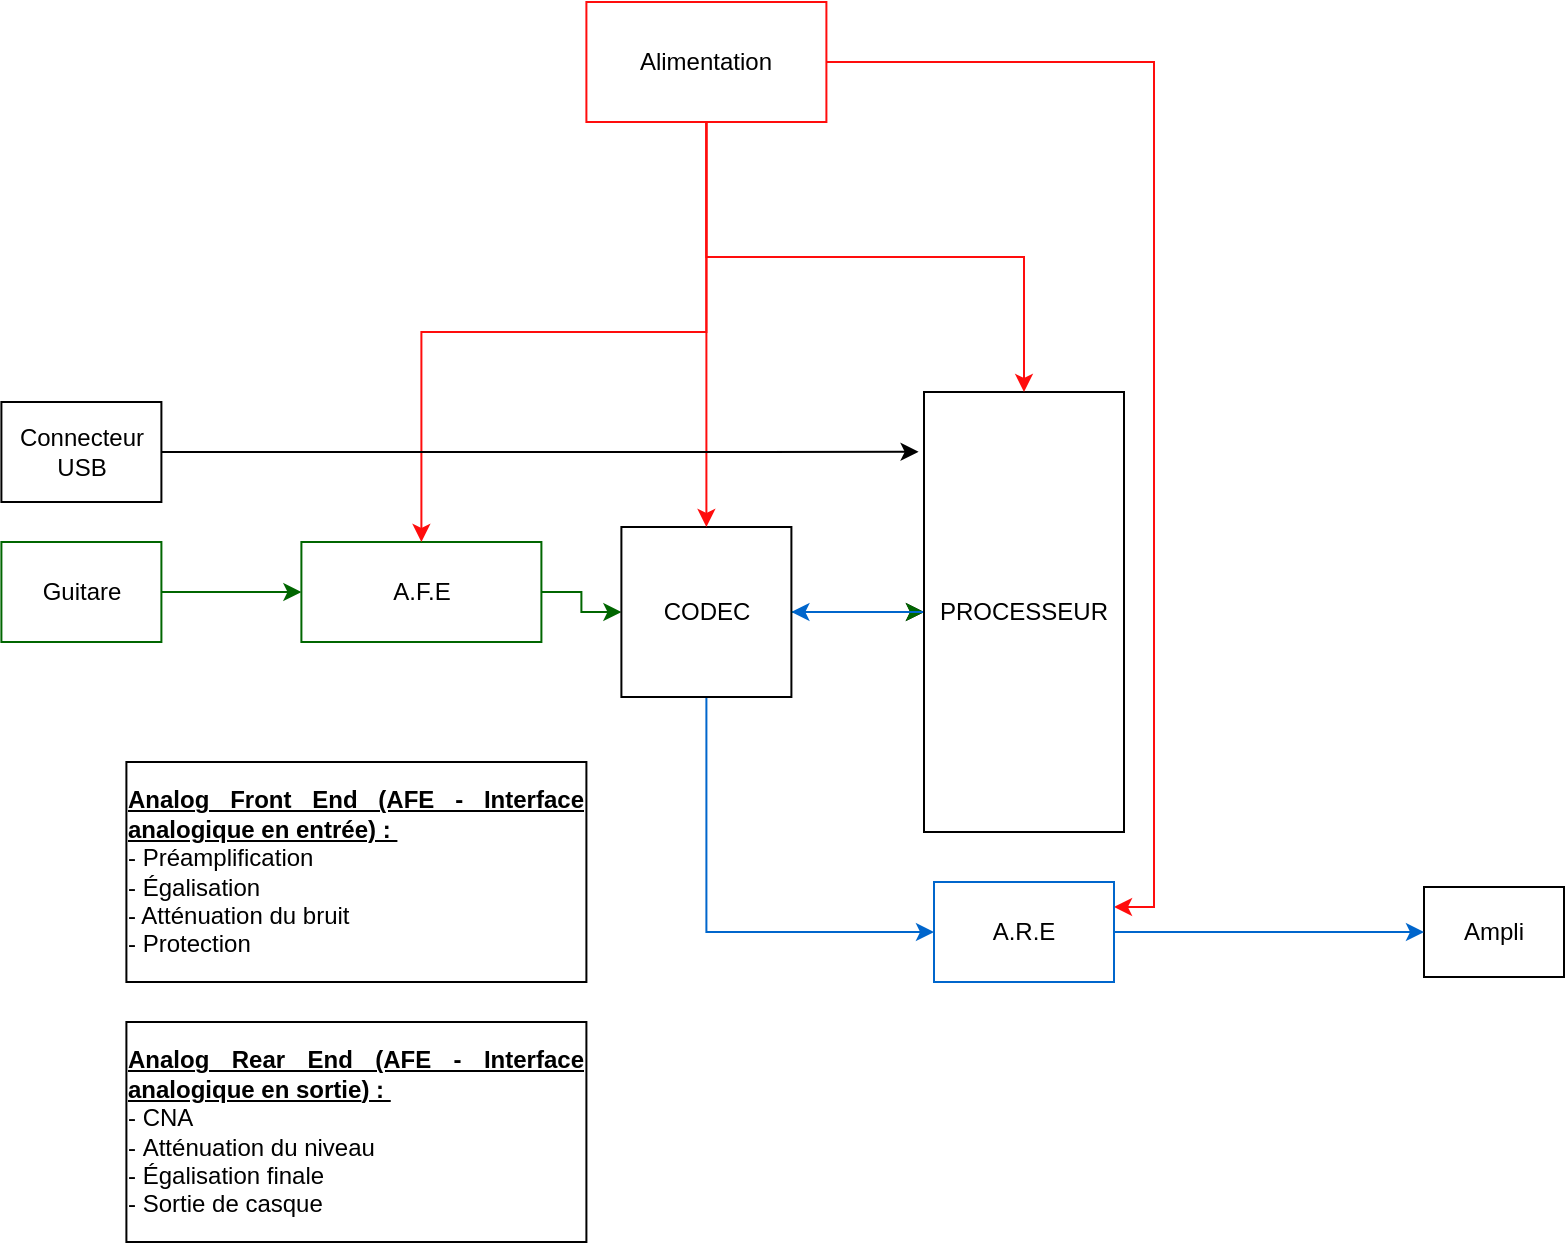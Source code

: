 <mxfile version="21.8.0" type="device">
  <diagram name="Page-1" id="Kd_KJPeFLGDZRPnEV9nV">
    <mxGraphModel dx="674" dy="1059" grid="1" gridSize="10" guides="1" tooltips="1" connect="1" arrows="1" fold="1" page="1" pageScale="1" pageWidth="827" pageHeight="1169" math="0" shadow="0">
      <root>
        <mxCell id="0" />
        <mxCell id="1" parent="0" />
        <mxCell id="NtR03TQjPqSnLgdIyQOh-21" style="edgeStyle=orthogonalEdgeStyle;rounded=0;orthogonalLoop=1;jettySize=auto;html=1;strokeColor=#006600;" parent="1" source="NtR03TQjPqSnLgdIyQOh-1" target="NtR03TQjPqSnLgdIyQOh-5" edge="1">
          <mxGeometry relative="1" as="geometry" />
        </mxCell>
        <mxCell id="NtR03TQjPqSnLgdIyQOh-1" value="Guitare" style="rounded=0;whiteSpace=wrap;html=1;strokeColor=#006600;" parent="1" vertex="1">
          <mxGeometry x="8.7" y="400" width="80" height="50" as="geometry" />
        </mxCell>
        <mxCell id="NtR03TQjPqSnLgdIyQOh-3" value="Ampli" style="rounded=0;whiteSpace=wrap;html=1;" parent="1" vertex="1">
          <mxGeometry x="720" y="572.5" width="70" height="45" as="geometry" />
        </mxCell>
        <mxCell id="NtR03TQjPqSnLgdIyQOh-38" style="edgeStyle=orthogonalEdgeStyle;rounded=0;orthogonalLoop=1;jettySize=auto;html=1;exitX=1;exitY=0.5;exitDx=0;exitDy=0;strokeColor=#006600;" parent="1" source="NtR03TQjPqSnLgdIyQOh-5" target="NtR03TQjPqSnLgdIyQOh-6" edge="1">
          <mxGeometry relative="1" as="geometry" />
        </mxCell>
        <mxCell id="NtR03TQjPqSnLgdIyQOh-5" value="A.F.E" style="rounded=0;whiteSpace=wrap;html=1;strokeColor=#006600;" parent="1" vertex="1">
          <mxGeometry x="158.7" y="400" width="120" height="50" as="geometry" />
        </mxCell>
        <mxCell id="NtR03TQjPqSnLgdIyQOh-27" style="edgeStyle=orthogonalEdgeStyle;rounded=0;orthogonalLoop=1;jettySize=auto;html=1;exitX=0.5;exitY=1;exitDx=0;exitDy=0;entryX=0;entryY=0.5;entryDx=0;entryDy=0;strokeColor=#0066CC;" parent="1" source="NtR03TQjPqSnLgdIyQOh-6" target="NtR03TQjPqSnLgdIyQOh-18" edge="1">
          <mxGeometry relative="1" as="geometry" />
        </mxCell>
        <mxCell id="NtR03TQjPqSnLgdIyQOh-40" style="edgeStyle=orthogonalEdgeStyle;rounded=0;orthogonalLoop=1;jettySize=auto;html=1;exitX=1;exitY=0.5;exitDx=0;exitDy=0;entryX=0;entryY=0.5;entryDx=0;entryDy=0;" parent="1" source="NtR03TQjPqSnLgdIyQOh-6" target="NtR03TQjPqSnLgdIyQOh-7" edge="1">
          <mxGeometry relative="1" as="geometry" />
        </mxCell>
        <mxCell id="NtR03TQjPqSnLgdIyQOh-43" value="" style="edgeStyle=orthogonalEdgeStyle;rounded=0;orthogonalLoop=1;jettySize=auto;html=1;strokeColor=#006600;" parent="1" source="NtR03TQjPqSnLgdIyQOh-6" target="NtR03TQjPqSnLgdIyQOh-7" edge="1">
          <mxGeometry relative="1" as="geometry" />
        </mxCell>
        <mxCell id="NtR03TQjPqSnLgdIyQOh-6" value="CODEC" style="whiteSpace=wrap;html=1;aspect=fixed;" parent="1" vertex="1">
          <mxGeometry x="318.7" y="392.5" width="85" height="85" as="geometry" />
        </mxCell>
        <mxCell id="NtR03TQjPqSnLgdIyQOh-44" style="edgeStyle=orthogonalEdgeStyle;rounded=0;orthogonalLoop=1;jettySize=auto;html=1;exitX=0;exitY=0.5;exitDx=0;exitDy=0;entryX=1;entryY=0.5;entryDx=0;entryDy=0;strokeColor=#0066CC;" parent="1" source="NtR03TQjPqSnLgdIyQOh-7" target="NtR03TQjPqSnLgdIyQOh-6" edge="1">
          <mxGeometry relative="1" as="geometry" />
        </mxCell>
        <mxCell id="NtR03TQjPqSnLgdIyQOh-7" value="PROCESSEUR" style="whiteSpace=wrap;html=1;imageAspect=0;" parent="1" vertex="1">
          <mxGeometry x="470" y="325" width="100" height="220" as="geometry" />
        </mxCell>
        <mxCell id="NtR03TQjPqSnLgdIyQOh-32" style="edgeStyle=orthogonalEdgeStyle;rounded=0;orthogonalLoop=1;jettySize=auto;html=1;exitX=0.5;exitY=1;exitDx=0;exitDy=0;entryX=0.5;entryY=0;entryDx=0;entryDy=0;strokeColor=#FF0D0D;" parent="1" source="NtR03TQjPqSnLgdIyQOh-8" target="NtR03TQjPqSnLgdIyQOh-7" edge="1">
          <mxGeometry relative="1" as="geometry" />
        </mxCell>
        <mxCell id="NtR03TQjPqSnLgdIyQOh-36" style="edgeStyle=orthogonalEdgeStyle;rounded=0;orthogonalLoop=1;jettySize=auto;html=1;exitX=0.5;exitY=1;exitDx=0;exitDy=0;entryX=0.5;entryY=0;entryDx=0;entryDy=0;strokeColor=#FF0D0D;" parent="1" source="NtR03TQjPqSnLgdIyQOh-8" target="NtR03TQjPqSnLgdIyQOh-6" edge="1">
          <mxGeometry relative="1" as="geometry" />
        </mxCell>
        <mxCell id="NtR03TQjPqSnLgdIyQOh-37" style="edgeStyle=orthogonalEdgeStyle;rounded=0;orthogonalLoop=1;jettySize=auto;html=1;exitX=0.5;exitY=1;exitDx=0;exitDy=0;strokeColor=#FF0D0D;" parent="1" source="NtR03TQjPqSnLgdIyQOh-8" target="NtR03TQjPqSnLgdIyQOh-5" edge="1">
          <mxGeometry relative="1" as="geometry" />
        </mxCell>
        <mxCell id="_3Py39yW-fWJgXMUW2eE-1" style="edgeStyle=orthogonalEdgeStyle;rounded=0;orthogonalLoop=1;jettySize=auto;html=1;exitX=1;exitY=0.5;exitDx=0;exitDy=0;entryX=1;entryY=0.25;entryDx=0;entryDy=0;strokeColor=#FF0D0D;" edge="1" parent="1" source="NtR03TQjPqSnLgdIyQOh-8" target="NtR03TQjPqSnLgdIyQOh-18">
          <mxGeometry relative="1" as="geometry" />
        </mxCell>
        <mxCell id="NtR03TQjPqSnLgdIyQOh-8" value="Alimentation" style="rounded=0;whiteSpace=wrap;html=1;strokeColor=#FF0D0D;" parent="1" vertex="1">
          <mxGeometry x="301.2" y="130" width="120" height="60" as="geometry" />
        </mxCell>
        <mxCell id="NtR03TQjPqSnLgdIyQOh-17" value="Connecteur USB" style="rounded=0;whiteSpace=wrap;html=1;" parent="1" vertex="1">
          <mxGeometry x="8.7" y="330" width="80" height="50" as="geometry" />
        </mxCell>
        <mxCell id="NtR03TQjPqSnLgdIyQOh-28" style="edgeStyle=orthogonalEdgeStyle;rounded=0;orthogonalLoop=1;jettySize=auto;html=1;exitX=1;exitY=0.5;exitDx=0;exitDy=0;entryX=0;entryY=0.5;entryDx=0;entryDy=0;strokeColor=#0066CC;" parent="1" source="NtR03TQjPqSnLgdIyQOh-18" target="NtR03TQjPqSnLgdIyQOh-3" edge="1">
          <mxGeometry relative="1" as="geometry" />
        </mxCell>
        <mxCell id="NtR03TQjPqSnLgdIyQOh-18" value="A.R.E" style="rounded=0;whiteSpace=wrap;html=1;fillColor=#FFFFFF;strokeColor=#0066CC;" parent="1" vertex="1">
          <mxGeometry x="475" y="570" width="90" height="50" as="geometry" />
        </mxCell>
        <mxCell id="NtR03TQjPqSnLgdIyQOh-42" style="edgeStyle=orthogonalEdgeStyle;rounded=0;orthogonalLoop=1;jettySize=auto;html=1;exitX=1;exitY=0.5;exitDx=0;exitDy=0;entryX=-0.027;entryY=0.136;entryDx=0;entryDy=0;entryPerimeter=0;" parent="1" source="NtR03TQjPqSnLgdIyQOh-17" target="NtR03TQjPqSnLgdIyQOh-7" edge="1">
          <mxGeometry relative="1" as="geometry" />
        </mxCell>
        <mxCell id="NtR03TQjPqSnLgdIyQOh-46" value="&lt;div style=&quot;text-align: justify;&quot;&gt;&lt;span style=&quot;background-color: initial;&quot;&gt;&lt;b&gt;&lt;u&gt;Analog Front End (AFE - Interface analogique en entrée) :&amp;nbsp;&lt;/u&gt;&lt;/b&gt;&lt;/span&gt;&lt;/div&gt;&lt;div style=&quot;text-align: justify;&quot;&gt;&lt;span style=&quot;background-color: initial;&quot;&gt;-&amp;nbsp;Préamplification&lt;/span&gt;&lt;/div&gt;&lt;div style=&quot;text-align: justify;&quot;&gt;&lt;span style=&quot;background-color: initial;&quot;&gt;-&amp;nbsp;&lt;/span&gt;&lt;span style=&quot;background-color: initial;&quot;&gt;Égalisation&lt;/span&gt;&lt;/div&gt;&lt;div style=&quot;text-align: justify;&quot;&gt;- Atténuation du bruit&lt;span style=&quot;background-color: initial;&quot;&gt;&lt;br&gt;&lt;/span&gt;&lt;/div&gt;&lt;div style=&quot;text-align: justify;&quot;&gt;-&amp;nbsp;&lt;span style=&quot;background-color: initial; text-align: left;&quot;&gt;Protection&lt;/span&gt;&lt;/div&gt;" style="text;html=1;strokeColor=default;fillColor=none;align=center;verticalAlign=middle;whiteSpace=wrap;rounded=0;" parent="1" vertex="1">
          <mxGeometry x="71.2" y="510" width="230" height="110" as="geometry" />
        </mxCell>
        <mxCell id="NtR03TQjPqSnLgdIyQOh-47" value="&lt;div style=&quot;text-align: justify;&quot;&gt;&lt;b&gt;&lt;u&gt;Analog Rear End (AFE - Interface analogique en sortie&lt;/u&gt;&lt;/b&gt;&lt;span style=&quot;background-color: initial;&quot;&gt;&lt;b&gt;&lt;u&gt;) :&amp;nbsp;&lt;/u&gt;&lt;/b&gt;&lt;/span&gt;&lt;/div&gt;&lt;div style=&quot;text-align: justify;&quot;&gt;&lt;span style=&quot;background-color: initial;&quot;&gt;-&amp;nbsp;CNA&lt;/span&gt;&lt;/div&gt;&lt;div style=&quot;text-align: justify;&quot;&gt;&lt;span style=&quot;background-color: initial;&quot;&gt;-&amp;nbsp;&lt;/span&gt;&lt;span style=&quot;background-color: initial; text-align: left;&quot;&gt;Atténuation du niveau&lt;/span&gt;&lt;/div&gt;&lt;div style=&quot;text-align: justify;&quot;&gt;-&amp;nbsp;&lt;span style=&quot;background-color: initial; text-align: left;&quot;&gt;Égalisation finale&lt;/span&gt;&lt;/div&gt;&lt;div style=&quot;text-align: justify;&quot;&gt;- S&lt;span style=&quot;background-color: initial; text-align: left;&quot;&gt;ortie de casque&lt;/span&gt;&lt;/div&gt;" style="text;html=1;strokeColor=default;fillColor=none;align=center;verticalAlign=middle;whiteSpace=wrap;rounded=0;" parent="1" vertex="1">
          <mxGeometry x="71.2" y="640" width="230" height="110" as="geometry" />
        </mxCell>
      </root>
    </mxGraphModel>
  </diagram>
</mxfile>
